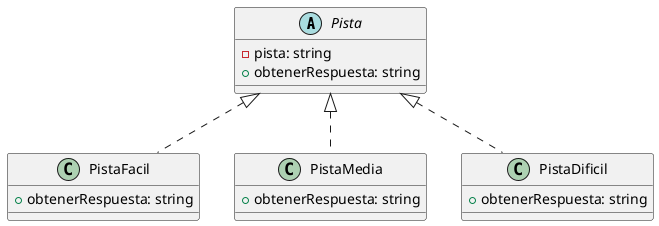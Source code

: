 @startuml
/'class Pistas
{
    -edificio : Edificio
    -ciudad : Ciudad
    -pista : string
}

class Dificultad
{
}
class Facil
{
}
class Medio
{
}
class Dificil
{
}'/

abstract Pista
{
    -pista: string
    +obtenerRespuesta: string
}
class PistaFacil
{
    +obtenerRespuesta: string
}

class PistaMedia
{
    +obtenerRespuesta: string
}

class PistaDificil
{
    +obtenerRespuesta: string
}


Pista <|.. PistaFacil
Pista <|.. PistaMedia
Pista <|..PistaDificil

@enduml